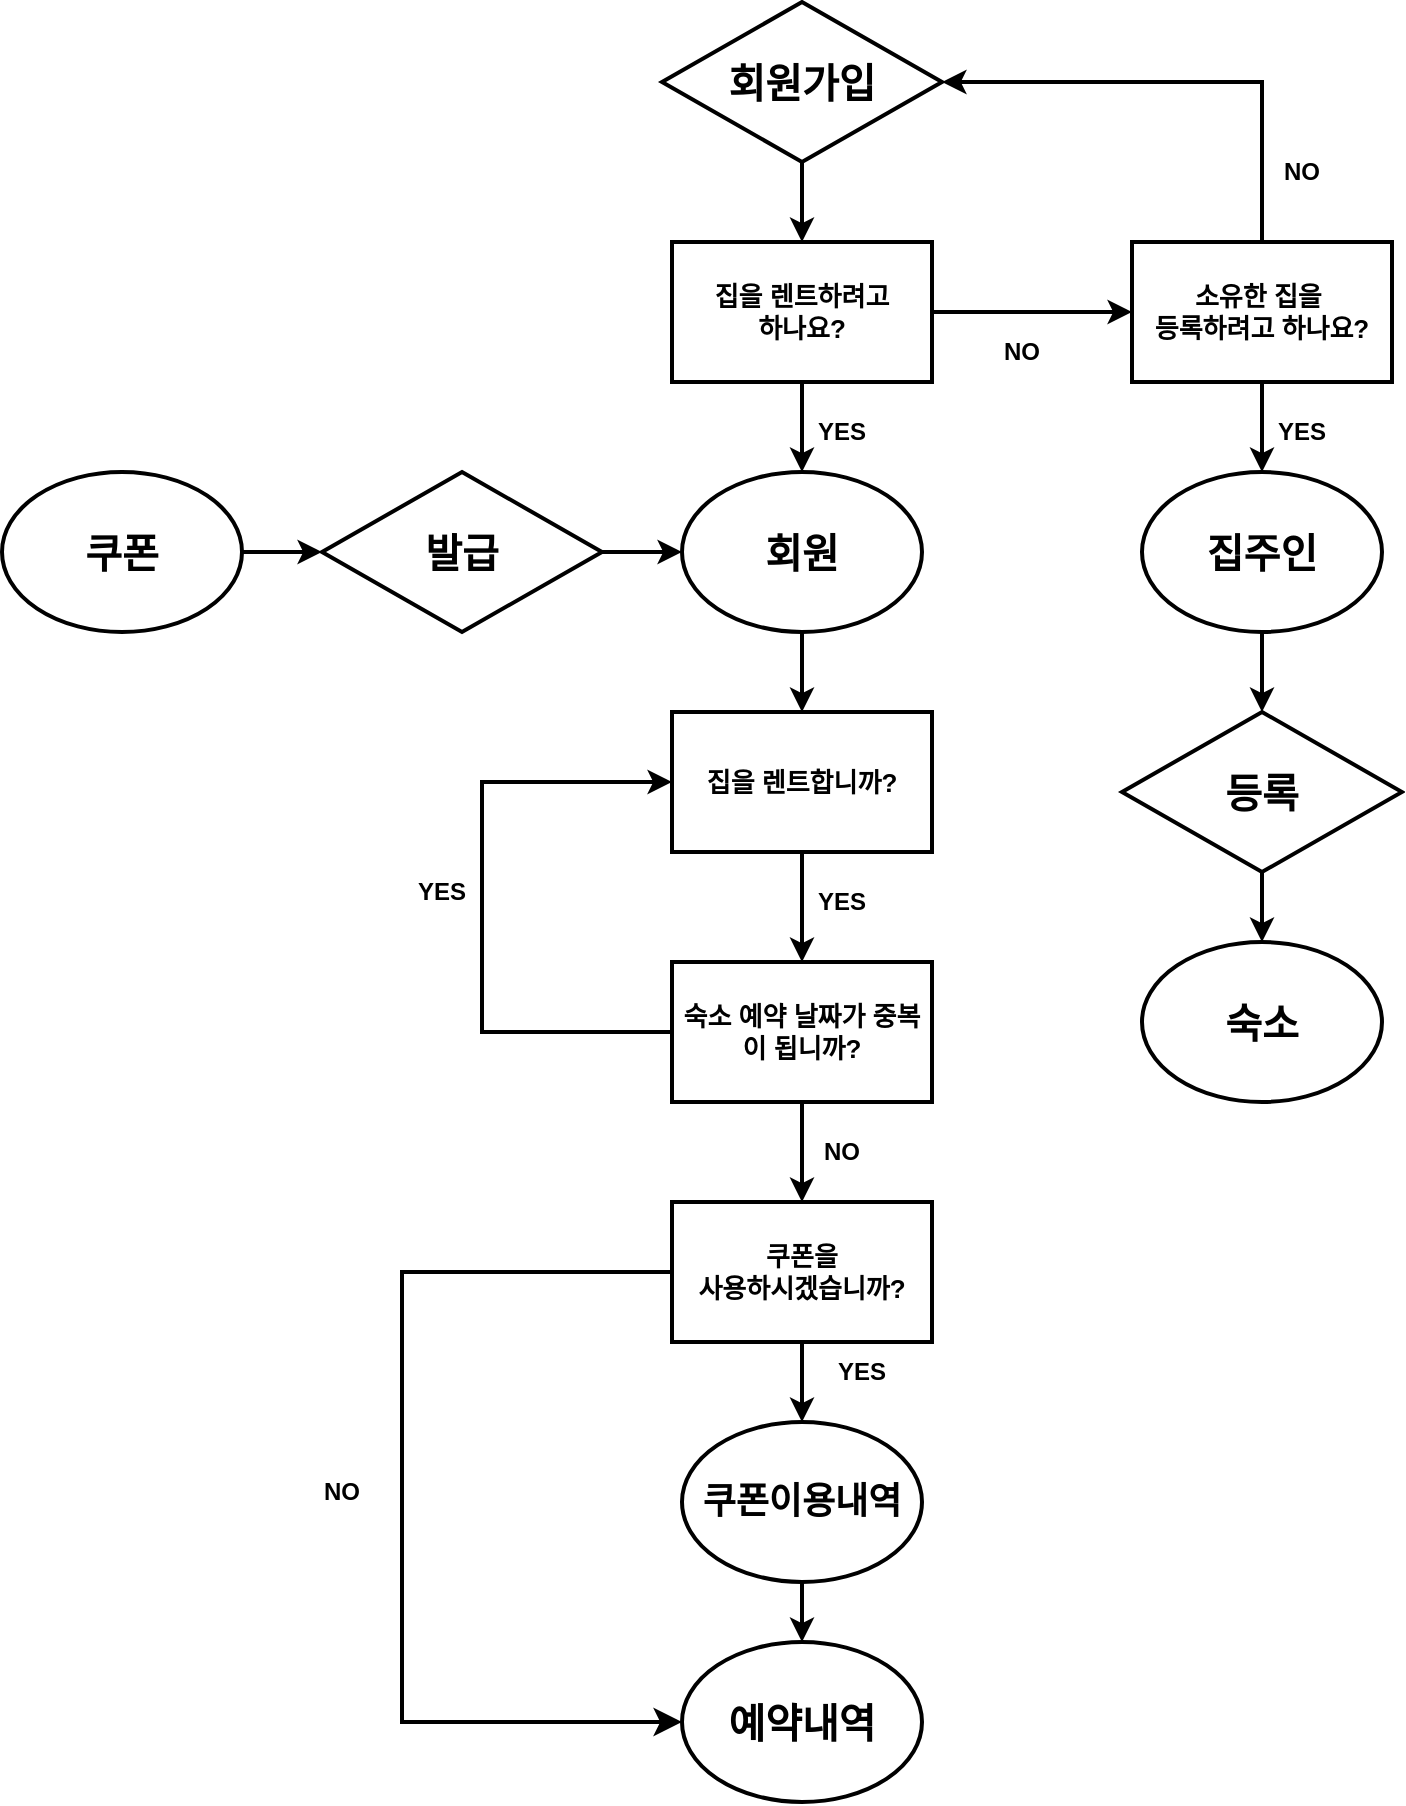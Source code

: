 <mxfile version="26.0.16">
  <diagram name="페이지-1" id="A7KoAqLpkC3rf8sDOBmB">
    <mxGraphModel dx="1434" dy="780" grid="1" gridSize="10" guides="1" tooltips="1" connect="1" arrows="1" fold="1" page="1" pageScale="1" pageWidth="827" pageHeight="1169" math="0" shadow="0">
      <root>
        <mxCell id="0" />
        <mxCell id="1" parent="0" />
        <mxCell id="lKcTm5he1GSqPfXgZawS-7" value="집주인" style="ellipse;whiteSpace=wrap;html=1;strokeWidth=2;fontStyle=1;fontSize=20;" vertex="1" parent="1">
          <mxGeometry x="640" y="265" width="120" height="80" as="geometry" />
        </mxCell>
        <mxCell id="lKcTm5he1GSqPfXgZawS-9" value="등록" style="rhombus;whiteSpace=wrap;html=1;strokeWidth=2;fontSize=20;fontStyle=1" vertex="1" parent="1">
          <mxGeometry x="630" y="385" width="140" height="80" as="geometry" />
        </mxCell>
        <mxCell id="lKcTm5he1GSqPfXgZawS-10" value="" style="endArrow=classic;html=1;rounded=0;exitX=0.5;exitY=1;exitDx=0;exitDy=0;entryX=0.5;entryY=0;entryDx=0;entryDy=0;fontStyle=1;strokeWidth=2;" edge="1" parent="1" source="lKcTm5he1GSqPfXgZawS-7" target="lKcTm5he1GSqPfXgZawS-9">
          <mxGeometry width="50" height="50" relative="1" as="geometry">
            <mxPoint x="510" y="285" as="sourcePoint" />
            <mxPoint x="630" y="385" as="targetPoint" />
          </mxGeometry>
        </mxCell>
        <mxCell id="lKcTm5he1GSqPfXgZawS-11" value="숙소" style="ellipse;whiteSpace=wrap;html=1;strokeWidth=2;fontStyle=1;fontSize=20;" vertex="1" parent="1">
          <mxGeometry x="640" y="500" width="120" height="80" as="geometry" />
        </mxCell>
        <mxCell id="lKcTm5he1GSqPfXgZawS-12" value="" style="endArrow=classic;html=1;rounded=0;exitX=0.5;exitY=1;exitDx=0;exitDy=0;entryX=0.5;entryY=0;entryDx=0;entryDy=0;fontStyle=1;strokeWidth=2;" edge="1" parent="1" source="lKcTm5he1GSqPfXgZawS-9" target="lKcTm5he1GSqPfXgZawS-11">
          <mxGeometry width="50" height="50" relative="1" as="geometry">
            <mxPoint x="625" y="575" as="sourcePoint" />
            <mxPoint x="315" y="435" as="targetPoint" />
          </mxGeometry>
        </mxCell>
        <mxCell id="lKcTm5he1GSqPfXgZawS-13" value="회원" style="ellipse;whiteSpace=wrap;html=1;strokeWidth=2;fontStyle=1;fontSize=20;" vertex="1" parent="1">
          <mxGeometry x="410" y="265" width="120" height="80" as="geometry" />
        </mxCell>
        <mxCell id="lKcTm5he1GSqPfXgZawS-16" value="" style="endArrow=classic;html=1;rounded=0;fontStyle=1;strokeWidth=2;exitX=0.5;exitY=1;exitDx=0;exitDy=0;entryX=0.5;entryY=0;entryDx=0;entryDy=0;" edge="1" parent="1" source="lKcTm5he1GSqPfXgZawS-13" target="lKcTm5he1GSqPfXgZawS-41">
          <mxGeometry width="50" height="50" relative="1" as="geometry">
            <mxPoint x="300" y="460" as="sourcePoint" />
            <mxPoint x="335" y="515" as="targetPoint" />
          </mxGeometry>
        </mxCell>
        <mxCell id="lKcTm5he1GSqPfXgZawS-17" value="예약내역" style="ellipse;whiteSpace=wrap;html=1;strokeWidth=2;fontStyle=1;fontSize=20;" vertex="1" parent="1">
          <mxGeometry x="410" y="850" width="120" height="80" as="geometry" />
        </mxCell>
        <mxCell id="lKcTm5he1GSqPfXgZawS-18" value="쿠폰" style="ellipse;whiteSpace=wrap;html=1;strokeWidth=2;fontStyle=1;fontSize=20;" vertex="1" parent="1">
          <mxGeometry x="70" y="265" width="120" height="80" as="geometry" />
        </mxCell>
        <mxCell id="lKcTm5he1GSqPfXgZawS-19" value="발급" style="rhombus;whiteSpace=wrap;html=1;strokeWidth=2;fontSize=20;fontStyle=1" vertex="1" parent="1">
          <mxGeometry x="230" y="265" width="140" height="80" as="geometry" />
        </mxCell>
        <mxCell id="lKcTm5he1GSqPfXgZawS-20" value="" style="endArrow=classic;html=1;rounded=0;exitX=1;exitY=0.5;exitDx=0;exitDy=0;fontStyle=1;strokeWidth=2;" edge="1" parent="1" target="lKcTm5he1GSqPfXgZawS-19">
          <mxGeometry width="50" height="50" relative="1" as="geometry">
            <mxPoint x="190" y="305" as="sourcePoint" />
            <mxPoint x="560" y="315" as="targetPoint" />
          </mxGeometry>
        </mxCell>
        <mxCell id="lKcTm5he1GSqPfXgZawS-53" style="edgeStyle=orthogonalEdgeStyle;rounded=0;orthogonalLoop=1;jettySize=auto;html=1;exitX=0.5;exitY=1;exitDx=0;exitDy=0;strokeWidth=2;" edge="1" parent="1" source="lKcTm5he1GSqPfXgZawS-21">
          <mxGeometry relative="1" as="geometry">
            <mxPoint x="470" y="850" as="targetPoint" />
          </mxGeometry>
        </mxCell>
        <mxCell id="lKcTm5he1GSqPfXgZawS-21" value="쿠폰이용내역" style="ellipse;whiteSpace=wrap;html=1;strokeWidth=2;fontStyle=1;fontSize=18;" vertex="1" parent="1">
          <mxGeometry x="410" y="740" width="120" height="80" as="geometry" />
        </mxCell>
        <mxCell id="lKcTm5he1GSqPfXgZawS-22" value="" style="endArrow=classic;html=1;rounded=0;exitX=1;exitY=0.5;exitDx=0;exitDy=0;fontStyle=1;strokeWidth=2;entryX=0;entryY=0.5;entryDx=0;entryDy=0;" edge="1" parent="1" source="lKcTm5he1GSqPfXgZawS-19" target="lKcTm5he1GSqPfXgZawS-13">
          <mxGeometry width="50" height="50" relative="1" as="geometry">
            <mxPoint x="480" y="355" as="sourcePoint" />
            <mxPoint x="150" y="575" as="targetPoint" />
          </mxGeometry>
        </mxCell>
        <mxCell id="lKcTm5he1GSqPfXgZawS-28" value="집을 렌트하려고&lt;div&gt;하나요?&lt;/div&gt;" style="rounded=0;whiteSpace=wrap;html=1;strokeWidth=2;fontStyle=1;fontSize=13;" vertex="1" parent="1">
          <mxGeometry x="405" y="150" width="130" height="70" as="geometry" />
        </mxCell>
        <mxCell id="lKcTm5he1GSqPfXgZawS-29" value="" style="endArrow=classic;html=1;rounded=0;exitX=0.5;exitY=1;exitDx=0;exitDy=0;entryX=0.5;entryY=0;entryDx=0;entryDy=0;strokeWidth=2;" edge="1" parent="1" target="lKcTm5he1GSqPfXgZawS-28">
          <mxGeometry width="50" height="50" relative="1" as="geometry">
            <mxPoint x="470" y="110" as="sourcePoint" />
            <mxPoint x="560" y="140" as="targetPoint" />
          </mxGeometry>
        </mxCell>
        <mxCell id="lKcTm5he1GSqPfXgZawS-30" value="" style="endArrow=classic;html=1;rounded=0;exitX=0.5;exitY=1;exitDx=0;exitDy=0;entryX=0.5;entryY=0;entryDx=0;entryDy=0;strokeWidth=2;" edge="1" parent="1" source="lKcTm5he1GSqPfXgZawS-28" target="lKcTm5he1GSqPfXgZawS-13">
          <mxGeometry width="50" height="50" relative="1" as="geometry">
            <mxPoint x="480" y="120" as="sourcePoint" />
            <mxPoint x="480" y="160" as="targetPoint" />
          </mxGeometry>
        </mxCell>
        <mxCell id="lKcTm5he1GSqPfXgZawS-31" value="YES" style="text;html=1;align=center;verticalAlign=middle;whiteSpace=wrap;rounded=0;fontStyle=1" vertex="1" parent="1">
          <mxGeometry x="460" y="230" width="60" height="30" as="geometry" />
        </mxCell>
        <mxCell id="lKcTm5he1GSqPfXgZawS-32" value="" style="endArrow=classic;html=1;rounded=0;exitX=1;exitY=0.5;exitDx=0;exitDy=0;strokeWidth=2;entryX=0;entryY=0.5;entryDx=0;entryDy=0;" edge="1" parent="1" source="lKcTm5he1GSqPfXgZawS-28" target="lKcTm5he1GSqPfXgZawS-33">
          <mxGeometry width="50" height="50" relative="1" as="geometry">
            <mxPoint x="480" y="120" as="sourcePoint" />
            <mxPoint x="580" y="185" as="targetPoint" />
          </mxGeometry>
        </mxCell>
        <mxCell id="lKcTm5he1GSqPfXgZawS-39" style="edgeStyle=orthogonalEdgeStyle;rounded=0;orthogonalLoop=1;jettySize=auto;html=1;exitX=0.5;exitY=0;exitDx=0;exitDy=0;entryX=1;entryY=0.5;entryDx=0;entryDy=0;strokeWidth=2;" edge="1" parent="1" source="lKcTm5he1GSqPfXgZawS-33" target="lKcTm5he1GSqPfXgZawS-49">
          <mxGeometry relative="1" as="geometry">
            <mxPoint x="530" y="70" as="targetPoint" />
          </mxGeometry>
        </mxCell>
        <mxCell id="lKcTm5he1GSqPfXgZawS-33" value="소유한 집을&amp;nbsp;&lt;div&gt;등록하려고 하나요?&lt;/div&gt;" style="rounded=0;whiteSpace=wrap;html=1;strokeWidth=2;fontStyle=1;fontSize=13;" vertex="1" parent="1">
          <mxGeometry x="635" y="150" width="130" height="70" as="geometry" />
        </mxCell>
        <mxCell id="lKcTm5he1GSqPfXgZawS-34" value="" style="endArrow=classic;html=1;rounded=0;exitX=0.5;exitY=1;exitDx=0;exitDy=0;fontStyle=1;strokeWidth=2;entryX=0.5;entryY=0;entryDx=0;entryDy=0;" edge="1" parent="1" source="lKcTm5he1GSqPfXgZawS-33" target="lKcTm5he1GSqPfXgZawS-7">
          <mxGeometry width="50" height="50" relative="1" as="geometry">
            <mxPoint x="710" y="355" as="sourcePoint" />
            <mxPoint x="700" y="260" as="targetPoint" />
          </mxGeometry>
        </mxCell>
        <mxCell id="lKcTm5he1GSqPfXgZawS-35" value="YES" style="text;html=1;align=center;verticalAlign=middle;whiteSpace=wrap;rounded=0;fontStyle=1" vertex="1" parent="1">
          <mxGeometry x="690" y="230" width="60" height="30" as="geometry" />
        </mxCell>
        <mxCell id="lKcTm5he1GSqPfXgZawS-36" value="NO" style="text;html=1;align=center;verticalAlign=middle;whiteSpace=wrap;rounded=0;fontStyle=1" vertex="1" parent="1">
          <mxGeometry x="550" y="190" width="60" height="30" as="geometry" />
        </mxCell>
        <mxCell id="lKcTm5he1GSqPfXgZawS-40" value="NO" style="text;html=1;align=center;verticalAlign=middle;whiteSpace=wrap;rounded=0;fontStyle=1" vertex="1" parent="1">
          <mxGeometry x="690" y="100" width="60" height="30" as="geometry" />
        </mxCell>
        <mxCell id="lKcTm5he1GSqPfXgZawS-41" value="집을 렌트합니까?" style="rounded=0;whiteSpace=wrap;html=1;strokeWidth=2;fontStyle=1;fontSize=13;" vertex="1" parent="1">
          <mxGeometry x="405" y="385" width="130" height="70" as="geometry" />
        </mxCell>
        <mxCell id="lKcTm5he1GSqPfXgZawS-42" value="YES" style="text;html=1;align=center;verticalAlign=middle;whiteSpace=wrap;rounded=0;fontStyle=1" vertex="1" parent="1">
          <mxGeometry x="470" y="700" width="60" height="30" as="geometry" />
        </mxCell>
        <mxCell id="lKcTm5he1GSqPfXgZawS-43" value="NO" style="text;html=1;align=center;verticalAlign=middle;whiteSpace=wrap;rounded=0;fontStyle=1" vertex="1" parent="1">
          <mxGeometry x="210" y="760" width="60" height="30" as="geometry" />
        </mxCell>
        <mxCell id="lKcTm5he1GSqPfXgZawS-44" value="" style="edgeStyle=segmentEdgeStyle;endArrow=classic;html=1;curved=0;rounded=0;endSize=8;startSize=8;sourcePerimeterSpacing=0;targetPerimeterSpacing=0;entryX=0;entryY=0.5;entryDx=0;entryDy=0;strokeWidth=2;exitX=0;exitY=0.5;exitDx=0;exitDy=0;" edge="1" parent="1" source="lKcTm5he1GSqPfXgZawS-50" target="lKcTm5he1GSqPfXgZawS-17">
          <mxGeometry width="100" relative="1" as="geometry">
            <mxPoint x="290" y="590" as="sourcePoint" />
            <mxPoint x="315" y="585" as="targetPoint" />
            <Array as="points">
              <mxPoint x="270" y="665" />
              <mxPoint x="270" y="890" />
            </Array>
          </mxGeometry>
        </mxCell>
        <mxCell id="lKcTm5he1GSqPfXgZawS-46" value="" style="endArrow=classic;html=1;rounded=0;fontStyle=1;strokeWidth=2;exitX=0.5;exitY=1;exitDx=0;exitDy=0;" edge="1" parent="1" source="lKcTm5he1GSqPfXgZawS-41">
          <mxGeometry width="50" height="50" relative="1" as="geometry">
            <mxPoint x="345" y="480" as="sourcePoint" />
            <mxPoint x="470" y="510" as="targetPoint" />
          </mxGeometry>
        </mxCell>
        <mxCell id="lKcTm5he1GSqPfXgZawS-47" value="YES" style="text;html=1;align=center;verticalAlign=middle;whiteSpace=wrap;rounded=0;fontStyle=1" vertex="1" parent="1">
          <mxGeometry x="460" y="465" width="60" height="30" as="geometry" />
        </mxCell>
        <mxCell id="lKcTm5he1GSqPfXgZawS-49" value="회원가입" style="rhombus;whiteSpace=wrap;html=1;strokeWidth=2;fontSize=20;fontStyle=1" vertex="1" parent="1">
          <mxGeometry x="400" y="30" width="140" height="80" as="geometry" />
        </mxCell>
        <mxCell id="lKcTm5he1GSqPfXgZawS-50" value="쿠폰을&lt;div&gt;사용하시겠습니까?&lt;/div&gt;" style="rounded=0;whiteSpace=wrap;html=1;strokeWidth=2;fontStyle=1;fontSize=13;" vertex="1" parent="1">
          <mxGeometry x="405" y="630" width="130" height="70" as="geometry" />
        </mxCell>
        <mxCell id="lKcTm5he1GSqPfXgZawS-51" value="" style="endArrow=classic;html=1;rounded=0;fontStyle=1;strokeWidth=2;exitX=0.5;exitY=1;exitDx=0;exitDy=0;" edge="1" parent="1" source="lKcTm5he1GSqPfXgZawS-50">
          <mxGeometry width="50" height="50" relative="1" as="geometry">
            <mxPoint x="480" y="485" as="sourcePoint" />
            <mxPoint x="470" y="740" as="targetPoint" />
          </mxGeometry>
        </mxCell>
        <mxCell id="lKcTm5he1GSqPfXgZawS-55" style="edgeStyle=orthogonalEdgeStyle;rounded=0;orthogonalLoop=1;jettySize=auto;html=1;exitX=0;exitY=0.5;exitDx=0;exitDy=0;entryX=0;entryY=0.5;entryDx=0;entryDy=0;strokeWidth=2;" edge="1" parent="1" source="lKcTm5he1GSqPfXgZawS-54" target="lKcTm5he1GSqPfXgZawS-41">
          <mxGeometry relative="1" as="geometry">
            <Array as="points">
              <mxPoint x="310" y="545" />
              <mxPoint x="310" y="420" />
            </Array>
          </mxGeometry>
        </mxCell>
        <mxCell id="lKcTm5he1GSqPfXgZawS-54" value="숙소 예약 날짜가 중복이 됩니까?" style="rounded=0;whiteSpace=wrap;html=1;strokeWidth=2;fontStyle=1;fontSize=13;" vertex="1" parent="1">
          <mxGeometry x="405" y="510" width="130" height="70" as="geometry" />
        </mxCell>
        <mxCell id="lKcTm5he1GSqPfXgZawS-56" value="YES" style="text;html=1;align=center;verticalAlign=middle;whiteSpace=wrap;rounded=0;fontStyle=1" vertex="1" parent="1">
          <mxGeometry x="260" y="460" width="60" height="30" as="geometry" />
        </mxCell>
        <mxCell id="lKcTm5he1GSqPfXgZawS-57" value="" style="endArrow=classic;html=1;rounded=0;fontStyle=1;strokeWidth=2;exitX=0.5;exitY=1;exitDx=0;exitDy=0;entryX=0.5;entryY=0;entryDx=0;entryDy=0;" edge="1" parent="1" source="lKcTm5he1GSqPfXgZawS-54" target="lKcTm5he1GSqPfXgZawS-50">
          <mxGeometry width="50" height="50" relative="1" as="geometry">
            <mxPoint x="480" y="355" as="sourcePoint" />
            <mxPoint x="470" y="620" as="targetPoint" />
          </mxGeometry>
        </mxCell>
        <mxCell id="lKcTm5he1GSqPfXgZawS-58" value="NO" style="text;html=1;align=center;verticalAlign=middle;whiteSpace=wrap;rounded=0;fontStyle=1" vertex="1" parent="1">
          <mxGeometry x="460" y="590" width="60" height="30" as="geometry" />
        </mxCell>
      </root>
    </mxGraphModel>
  </diagram>
</mxfile>
